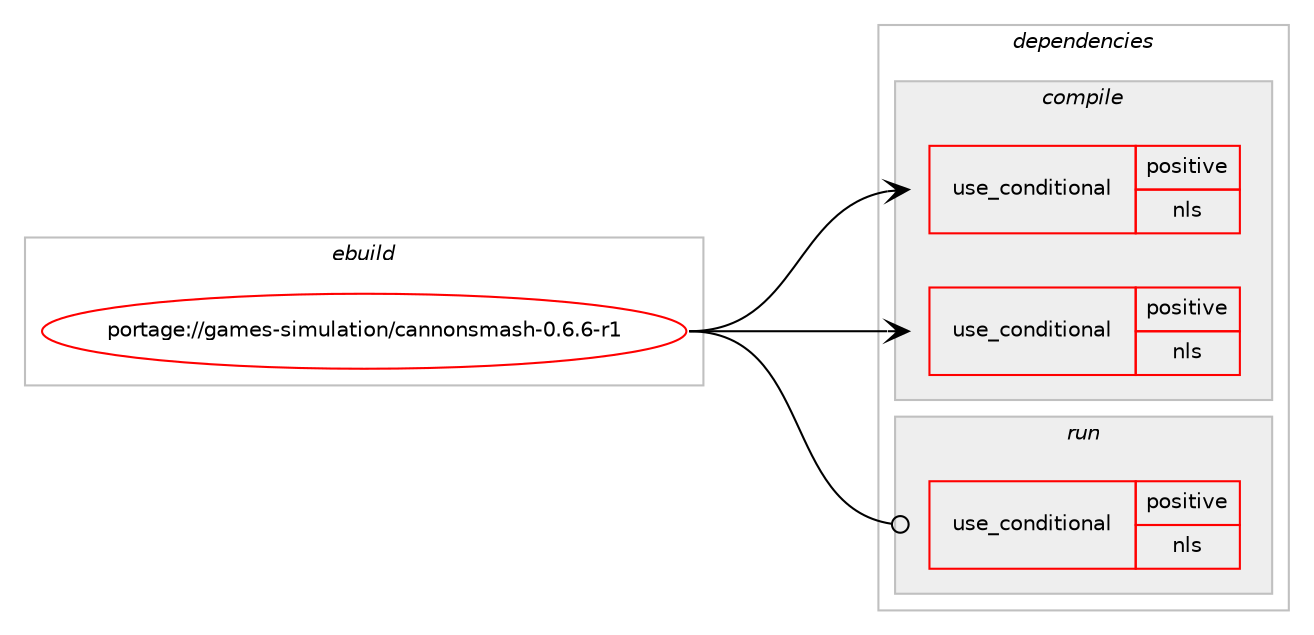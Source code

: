digraph prolog {

# *************
# Graph options
# *************

newrank=true;
concentrate=true;
compound=true;
graph [rankdir=LR,fontname=Helvetica,fontsize=10,ranksep=1.5];#, ranksep=2.5, nodesep=0.2];
edge  [arrowhead=vee];
node  [fontname=Helvetica,fontsize=10];

# **********
# The ebuild
# **********

subgraph cluster_leftcol {
color=gray;
rank=same;
label=<<i>ebuild</i>>;
id [label="portage://games-simulation/cannonsmash-0.6.6-r1", color=red, width=4, href="../games-simulation/cannonsmash-0.6.6-r1.svg"];
}

# ****************
# The dependencies
# ****************

subgraph cluster_midcol {
color=gray;
label=<<i>dependencies</i>>;
subgraph cluster_compile {
fillcolor="#eeeeee";
style=filled;
label=<<i>compile</i>>;
subgraph cond63107 {
dependency116542 [label=<<TABLE BORDER="0" CELLBORDER="1" CELLSPACING="0" CELLPADDING="4"><TR><TD ROWSPAN="3" CELLPADDING="10">use_conditional</TD></TR><TR><TD>positive</TD></TR><TR><TD>nls</TD></TR></TABLE>>, shape=none, color=red];
# *** BEGIN UNKNOWN DEPENDENCY TYPE (TODO) ***
# dependency116542 -> package_dependency(portage://games-simulation/cannonsmash-0.6.6-r1,install,no,sys-devel,gettext,none,[,,],[],[])
# *** END UNKNOWN DEPENDENCY TYPE (TODO) ***

}
id:e -> dependency116542:w [weight=20,style="solid",arrowhead="vee"];
subgraph cond63108 {
dependency116543 [label=<<TABLE BORDER="0" CELLBORDER="1" CELLSPACING="0" CELLPADDING="4"><TR><TD ROWSPAN="3" CELLPADDING="10">use_conditional</TD></TR><TR><TD>positive</TD></TR><TR><TD>nls</TD></TR></TABLE>>, shape=none, color=red];
# *** BEGIN UNKNOWN DEPENDENCY TYPE (TODO) ***
# dependency116543 -> package_dependency(portage://games-simulation/cannonsmash-0.6.6-r1,install,no,virtual,libintl,none,[,,],[],[])
# *** END UNKNOWN DEPENDENCY TYPE (TODO) ***

}
id:e -> dependency116543:w [weight=20,style="solid",arrowhead="vee"];
# *** BEGIN UNKNOWN DEPENDENCY TYPE (TODO) ***
# id -> package_dependency(portage://games-simulation/cannonsmash-0.6.6-r1,install,no,media-libs,libsdl,none,[,,],[],[use(enable(sound),none),use(enable(video),none)])
# *** END UNKNOWN DEPENDENCY TYPE (TODO) ***

# *** BEGIN UNKNOWN DEPENDENCY TYPE (TODO) ***
# id -> package_dependency(portage://games-simulation/cannonsmash-0.6.6-r1,install,no,media-libs,sdl-image,none,[,,],[],[use(enable(jpeg),none),use(enable(png),none)])
# *** END UNKNOWN DEPENDENCY TYPE (TODO) ***

# *** BEGIN UNKNOWN DEPENDENCY TYPE (TODO) ***
# id -> package_dependency(portage://games-simulation/cannonsmash-0.6.6-r1,install,no,media-libs,sdl-mixer,none,[,,],[],[use(optenable(vorbis),none)])
# *** END UNKNOWN DEPENDENCY TYPE (TODO) ***

# *** BEGIN UNKNOWN DEPENDENCY TYPE (TODO) ***
# id -> package_dependency(portage://games-simulation/cannonsmash-0.6.6-r1,install,no,virtual,glu,none,[,,],[],[])
# *** END UNKNOWN DEPENDENCY TYPE (TODO) ***

# *** BEGIN UNKNOWN DEPENDENCY TYPE (TODO) ***
# id -> package_dependency(portage://games-simulation/cannonsmash-0.6.6-r1,install,no,virtual,opengl,none,[,,],[],[])
# *** END UNKNOWN DEPENDENCY TYPE (TODO) ***

# *** BEGIN UNKNOWN DEPENDENCY TYPE (TODO) ***
# id -> package_dependency(portage://games-simulation/cannonsmash-0.6.6-r1,install,no,virtual,pkgconfig,none,[,,],[],[])
# *** END UNKNOWN DEPENDENCY TYPE (TODO) ***

# *** BEGIN UNKNOWN DEPENDENCY TYPE (TODO) ***
# id -> package_dependency(portage://games-simulation/cannonsmash-0.6.6-r1,install,no,x11-libs,gtk+,none,[,,],[slot(2)],[])
# *** END UNKNOWN DEPENDENCY TYPE (TODO) ***

}
subgraph cluster_compileandrun {
fillcolor="#eeeeee";
style=filled;
label=<<i>compile and run</i>>;
}
subgraph cluster_run {
fillcolor="#eeeeee";
style=filled;
label=<<i>run</i>>;
subgraph cond63109 {
dependency116544 [label=<<TABLE BORDER="0" CELLBORDER="1" CELLSPACING="0" CELLPADDING="4"><TR><TD ROWSPAN="3" CELLPADDING="10">use_conditional</TD></TR><TR><TD>positive</TD></TR><TR><TD>nls</TD></TR></TABLE>>, shape=none, color=red];
# *** BEGIN UNKNOWN DEPENDENCY TYPE (TODO) ***
# dependency116544 -> package_dependency(portage://games-simulation/cannonsmash-0.6.6-r1,run,no,virtual,libintl,none,[,,],[],[])
# *** END UNKNOWN DEPENDENCY TYPE (TODO) ***

}
id:e -> dependency116544:w [weight=20,style="solid",arrowhead="odot"];
# *** BEGIN UNKNOWN DEPENDENCY TYPE (TODO) ***
# id -> package_dependency(portage://games-simulation/cannonsmash-0.6.6-r1,run,no,media-libs,libsdl,none,[,,],[],[use(enable(sound),none),use(enable(video),none)])
# *** END UNKNOWN DEPENDENCY TYPE (TODO) ***

# *** BEGIN UNKNOWN DEPENDENCY TYPE (TODO) ***
# id -> package_dependency(portage://games-simulation/cannonsmash-0.6.6-r1,run,no,media-libs,sdl-image,none,[,,],[],[use(enable(jpeg),none),use(enable(png),none)])
# *** END UNKNOWN DEPENDENCY TYPE (TODO) ***

# *** BEGIN UNKNOWN DEPENDENCY TYPE (TODO) ***
# id -> package_dependency(portage://games-simulation/cannonsmash-0.6.6-r1,run,no,media-libs,sdl-mixer,none,[,,],[],[use(optenable(vorbis),none)])
# *** END UNKNOWN DEPENDENCY TYPE (TODO) ***

# *** BEGIN UNKNOWN DEPENDENCY TYPE (TODO) ***
# id -> package_dependency(portage://games-simulation/cannonsmash-0.6.6-r1,run,no,virtual,glu,none,[,,],[],[])
# *** END UNKNOWN DEPENDENCY TYPE (TODO) ***

# *** BEGIN UNKNOWN DEPENDENCY TYPE (TODO) ***
# id -> package_dependency(portage://games-simulation/cannonsmash-0.6.6-r1,run,no,virtual,opengl,none,[,,],[],[])
# *** END UNKNOWN DEPENDENCY TYPE (TODO) ***

# *** BEGIN UNKNOWN DEPENDENCY TYPE (TODO) ***
# id -> package_dependency(portage://games-simulation/cannonsmash-0.6.6-r1,run,no,x11-libs,gtk+,none,[,,],[slot(2)],[])
# *** END UNKNOWN DEPENDENCY TYPE (TODO) ***

}
}

# **************
# The candidates
# **************

subgraph cluster_choices {
rank=same;
color=gray;
label=<<i>candidates</i>>;

}

}
